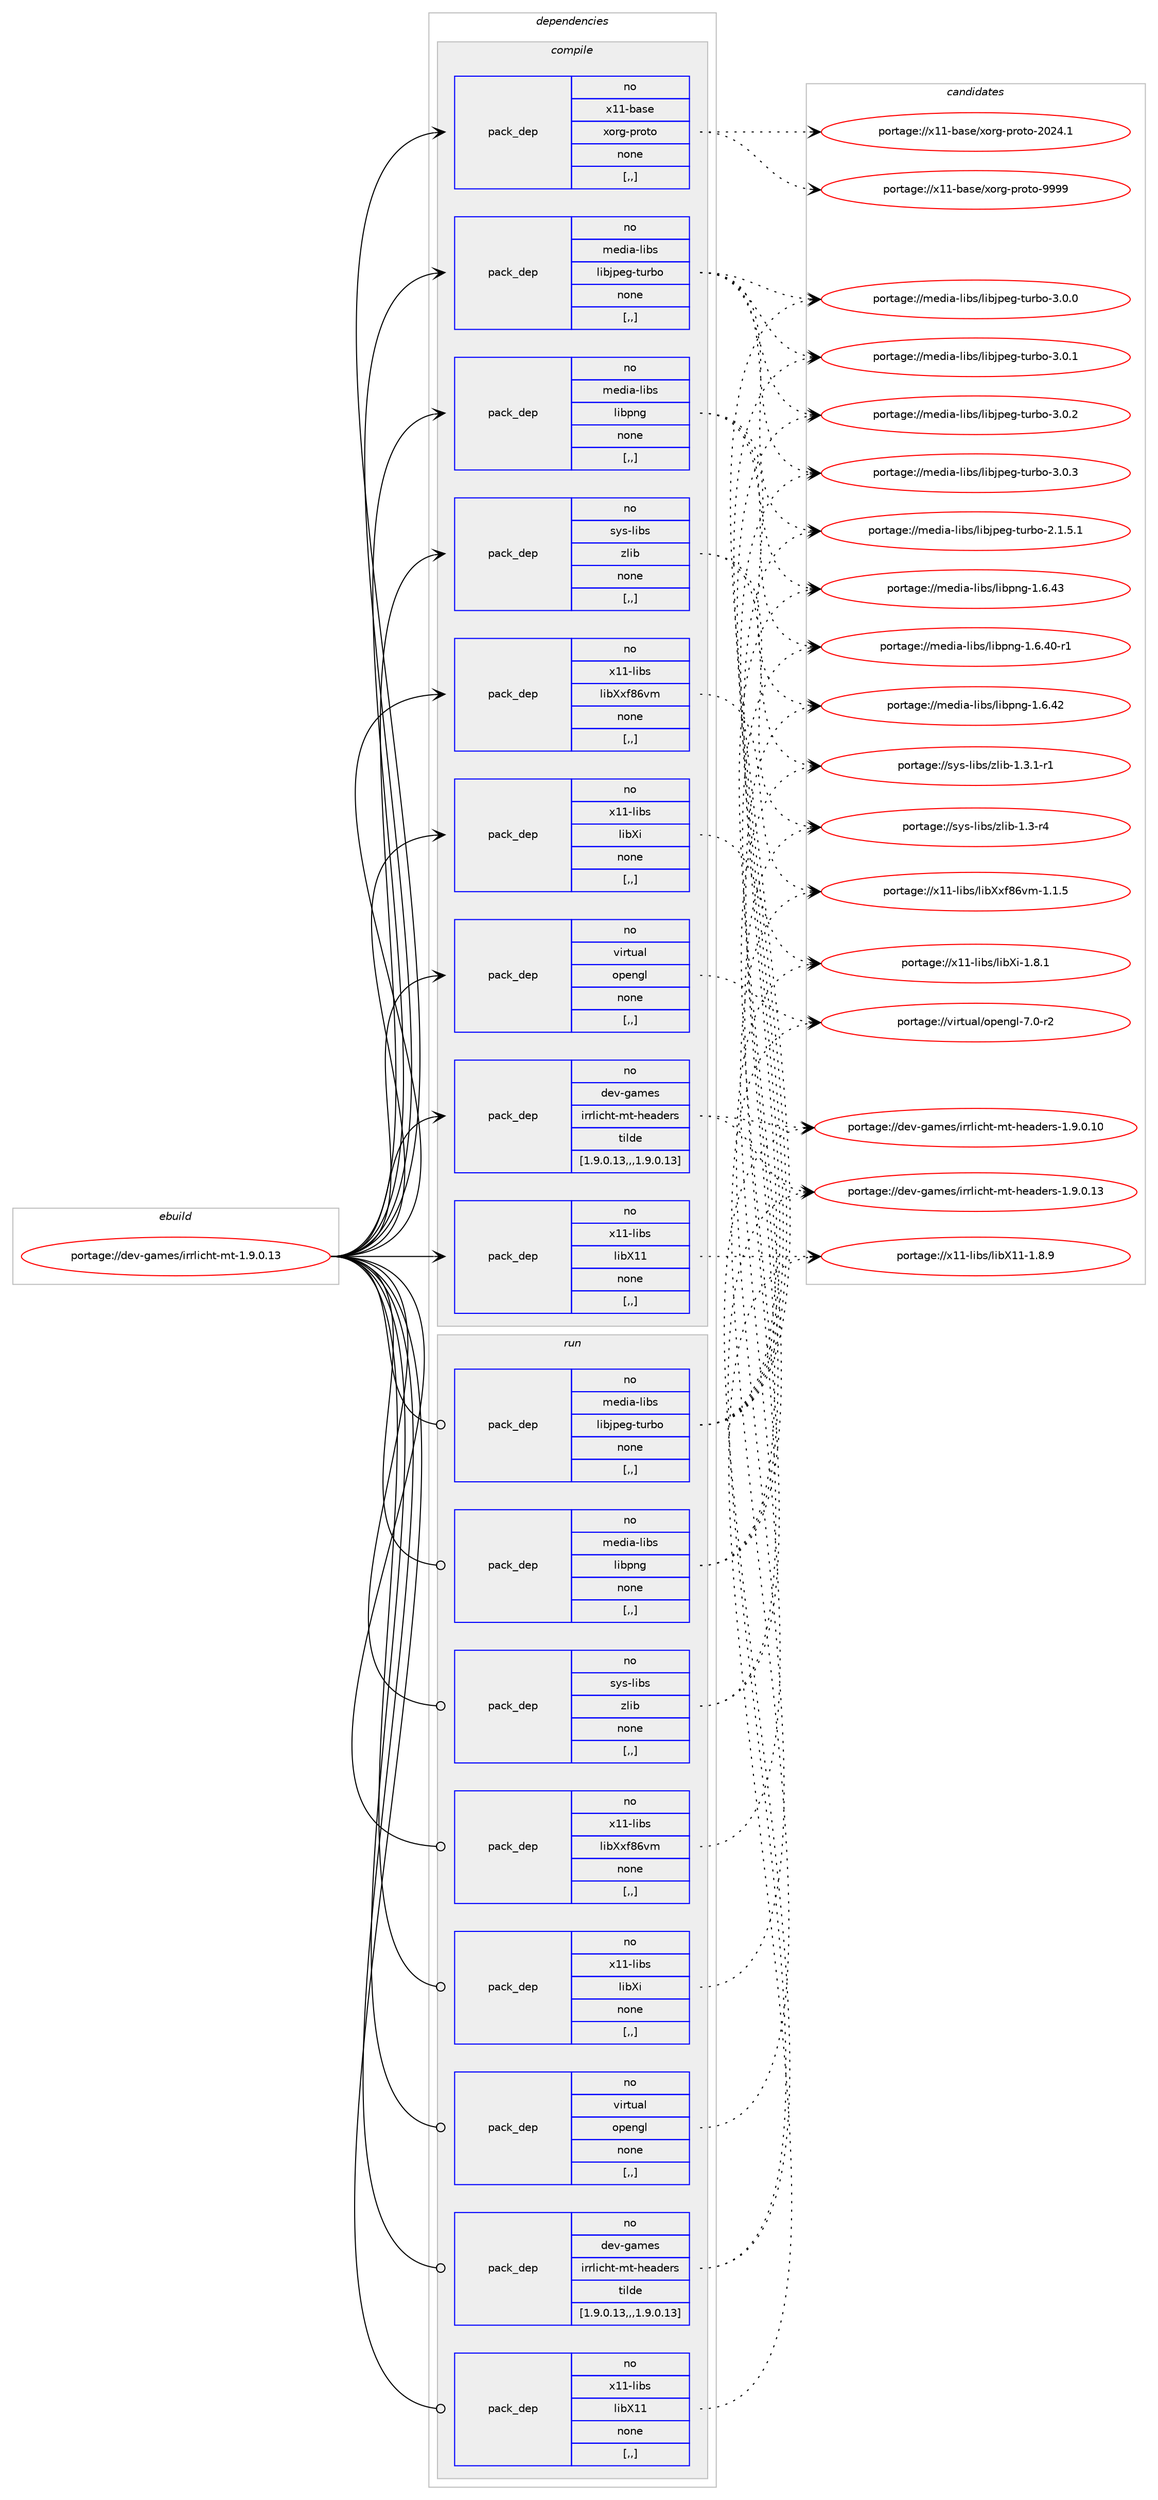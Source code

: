 digraph prolog {

# *************
# Graph options
# *************

newrank=true;
concentrate=true;
compound=true;
graph [rankdir=LR,fontname=Helvetica,fontsize=10,ranksep=1.5];#, ranksep=2.5, nodesep=0.2];
edge  [arrowhead=vee];
node  [fontname=Helvetica,fontsize=10];

# **********
# The ebuild
# **********

subgraph cluster_leftcol {
color=gray;
rank=same;
label=<<i>ebuild</i>>;
id [label="portage://dev-games/irrlicht-mt-1.9.0.13", color=red, width=4, href="../dev-games/irrlicht-mt-1.9.0.13.svg"];
}

# ****************
# The dependencies
# ****************

subgraph cluster_midcol {
color=gray;
label=<<i>dependencies</i>>;
subgraph cluster_compile {
fillcolor="#eeeeee";
style=filled;
label=<<i>compile</i>>;
subgraph pack52616 {
dependency72648 [label=<<TABLE BORDER="0" CELLBORDER="1" CELLSPACING="0" CELLPADDING="4" WIDTH="220"><TR><TD ROWSPAN="6" CELLPADDING="30">pack_dep</TD></TR><TR><TD WIDTH="110">no</TD></TR><TR><TD>dev-games</TD></TR><TR><TD>irrlicht-mt-headers</TD></TR><TR><TD>tilde</TD></TR><TR><TD>[1.9.0.13,,,1.9.0.13]</TD></TR></TABLE>>, shape=none, color=blue];
}
id:e -> dependency72648:w [weight=20,style="solid",arrowhead="vee"];
subgraph pack52617 {
dependency72649 [label=<<TABLE BORDER="0" CELLBORDER="1" CELLSPACING="0" CELLPADDING="4" WIDTH="220"><TR><TD ROWSPAN="6" CELLPADDING="30">pack_dep</TD></TR><TR><TD WIDTH="110">no</TD></TR><TR><TD>media-libs</TD></TR><TR><TD>libjpeg-turbo</TD></TR><TR><TD>none</TD></TR><TR><TD>[,,]</TD></TR></TABLE>>, shape=none, color=blue];
}
id:e -> dependency72649:w [weight=20,style="solid",arrowhead="vee"];
subgraph pack52618 {
dependency72650 [label=<<TABLE BORDER="0" CELLBORDER="1" CELLSPACING="0" CELLPADDING="4" WIDTH="220"><TR><TD ROWSPAN="6" CELLPADDING="30">pack_dep</TD></TR><TR><TD WIDTH="110">no</TD></TR><TR><TD>media-libs</TD></TR><TR><TD>libpng</TD></TR><TR><TD>none</TD></TR><TR><TD>[,,]</TD></TR></TABLE>>, shape=none, color=blue];
}
id:e -> dependency72650:w [weight=20,style="solid",arrowhead="vee"];
subgraph pack52619 {
dependency72651 [label=<<TABLE BORDER="0" CELLBORDER="1" CELLSPACING="0" CELLPADDING="4" WIDTH="220"><TR><TD ROWSPAN="6" CELLPADDING="30">pack_dep</TD></TR><TR><TD WIDTH="110">no</TD></TR><TR><TD>sys-libs</TD></TR><TR><TD>zlib</TD></TR><TR><TD>none</TD></TR><TR><TD>[,,]</TD></TR></TABLE>>, shape=none, color=blue];
}
id:e -> dependency72651:w [weight=20,style="solid",arrowhead="vee"];
subgraph pack52620 {
dependency72652 [label=<<TABLE BORDER="0" CELLBORDER="1" CELLSPACING="0" CELLPADDING="4" WIDTH="220"><TR><TD ROWSPAN="6" CELLPADDING="30">pack_dep</TD></TR><TR><TD WIDTH="110">no</TD></TR><TR><TD>virtual</TD></TR><TR><TD>opengl</TD></TR><TR><TD>none</TD></TR><TR><TD>[,,]</TD></TR></TABLE>>, shape=none, color=blue];
}
id:e -> dependency72652:w [weight=20,style="solid",arrowhead="vee"];
subgraph pack52621 {
dependency72653 [label=<<TABLE BORDER="0" CELLBORDER="1" CELLSPACING="0" CELLPADDING="4" WIDTH="220"><TR><TD ROWSPAN="6" CELLPADDING="30">pack_dep</TD></TR><TR><TD WIDTH="110">no</TD></TR><TR><TD>x11-base</TD></TR><TR><TD>xorg-proto</TD></TR><TR><TD>none</TD></TR><TR><TD>[,,]</TD></TR></TABLE>>, shape=none, color=blue];
}
id:e -> dependency72653:w [weight=20,style="solid",arrowhead="vee"];
subgraph pack52622 {
dependency72654 [label=<<TABLE BORDER="0" CELLBORDER="1" CELLSPACING="0" CELLPADDING="4" WIDTH="220"><TR><TD ROWSPAN="6" CELLPADDING="30">pack_dep</TD></TR><TR><TD WIDTH="110">no</TD></TR><TR><TD>x11-libs</TD></TR><TR><TD>libX11</TD></TR><TR><TD>none</TD></TR><TR><TD>[,,]</TD></TR></TABLE>>, shape=none, color=blue];
}
id:e -> dependency72654:w [weight=20,style="solid",arrowhead="vee"];
subgraph pack52623 {
dependency72655 [label=<<TABLE BORDER="0" CELLBORDER="1" CELLSPACING="0" CELLPADDING="4" WIDTH="220"><TR><TD ROWSPAN="6" CELLPADDING="30">pack_dep</TD></TR><TR><TD WIDTH="110">no</TD></TR><TR><TD>x11-libs</TD></TR><TR><TD>libXi</TD></TR><TR><TD>none</TD></TR><TR><TD>[,,]</TD></TR></TABLE>>, shape=none, color=blue];
}
id:e -> dependency72655:w [weight=20,style="solid",arrowhead="vee"];
subgraph pack52624 {
dependency72656 [label=<<TABLE BORDER="0" CELLBORDER="1" CELLSPACING="0" CELLPADDING="4" WIDTH="220"><TR><TD ROWSPAN="6" CELLPADDING="30">pack_dep</TD></TR><TR><TD WIDTH="110">no</TD></TR><TR><TD>x11-libs</TD></TR><TR><TD>libXxf86vm</TD></TR><TR><TD>none</TD></TR><TR><TD>[,,]</TD></TR></TABLE>>, shape=none, color=blue];
}
id:e -> dependency72656:w [weight=20,style="solid",arrowhead="vee"];
}
subgraph cluster_compileandrun {
fillcolor="#eeeeee";
style=filled;
label=<<i>compile and run</i>>;
}
subgraph cluster_run {
fillcolor="#eeeeee";
style=filled;
label=<<i>run</i>>;
subgraph pack52625 {
dependency72657 [label=<<TABLE BORDER="0" CELLBORDER="1" CELLSPACING="0" CELLPADDING="4" WIDTH="220"><TR><TD ROWSPAN="6" CELLPADDING="30">pack_dep</TD></TR><TR><TD WIDTH="110">no</TD></TR><TR><TD>dev-games</TD></TR><TR><TD>irrlicht-mt-headers</TD></TR><TR><TD>tilde</TD></TR><TR><TD>[1.9.0.13,,,1.9.0.13]</TD></TR></TABLE>>, shape=none, color=blue];
}
id:e -> dependency72657:w [weight=20,style="solid",arrowhead="odot"];
subgraph pack52626 {
dependency72658 [label=<<TABLE BORDER="0" CELLBORDER="1" CELLSPACING="0" CELLPADDING="4" WIDTH="220"><TR><TD ROWSPAN="6" CELLPADDING="30">pack_dep</TD></TR><TR><TD WIDTH="110">no</TD></TR><TR><TD>media-libs</TD></TR><TR><TD>libjpeg-turbo</TD></TR><TR><TD>none</TD></TR><TR><TD>[,,]</TD></TR></TABLE>>, shape=none, color=blue];
}
id:e -> dependency72658:w [weight=20,style="solid",arrowhead="odot"];
subgraph pack52627 {
dependency72659 [label=<<TABLE BORDER="0" CELLBORDER="1" CELLSPACING="0" CELLPADDING="4" WIDTH="220"><TR><TD ROWSPAN="6" CELLPADDING="30">pack_dep</TD></TR><TR><TD WIDTH="110">no</TD></TR><TR><TD>media-libs</TD></TR><TR><TD>libpng</TD></TR><TR><TD>none</TD></TR><TR><TD>[,,]</TD></TR></TABLE>>, shape=none, color=blue];
}
id:e -> dependency72659:w [weight=20,style="solid",arrowhead="odot"];
subgraph pack52628 {
dependency72660 [label=<<TABLE BORDER="0" CELLBORDER="1" CELLSPACING="0" CELLPADDING="4" WIDTH="220"><TR><TD ROWSPAN="6" CELLPADDING="30">pack_dep</TD></TR><TR><TD WIDTH="110">no</TD></TR><TR><TD>sys-libs</TD></TR><TR><TD>zlib</TD></TR><TR><TD>none</TD></TR><TR><TD>[,,]</TD></TR></TABLE>>, shape=none, color=blue];
}
id:e -> dependency72660:w [weight=20,style="solid",arrowhead="odot"];
subgraph pack52629 {
dependency72661 [label=<<TABLE BORDER="0" CELLBORDER="1" CELLSPACING="0" CELLPADDING="4" WIDTH="220"><TR><TD ROWSPAN="6" CELLPADDING="30">pack_dep</TD></TR><TR><TD WIDTH="110">no</TD></TR><TR><TD>virtual</TD></TR><TR><TD>opengl</TD></TR><TR><TD>none</TD></TR><TR><TD>[,,]</TD></TR></TABLE>>, shape=none, color=blue];
}
id:e -> dependency72661:w [weight=20,style="solid",arrowhead="odot"];
subgraph pack52630 {
dependency72662 [label=<<TABLE BORDER="0" CELLBORDER="1" CELLSPACING="0" CELLPADDING="4" WIDTH="220"><TR><TD ROWSPAN="6" CELLPADDING="30">pack_dep</TD></TR><TR><TD WIDTH="110">no</TD></TR><TR><TD>x11-libs</TD></TR><TR><TD>libX11</TD></TR><TR><TD>none</TD></TR><TR><TD>[,,]</TD></TR></TABLE>>, shape=none, color=blue];
}
id:e -> dependency72662:w [weight=20,style="solid",arrowhead="odot"];
subgraph pack52631 {
dependency72663 [label=<<TABLE BORDER="0" CELLBORDER="1" CELLSPACING="0" CELLPADDING="4" WIDTH="220"><TR><TD ROWSPAN="6" CELLPADDING="30">pack_dep</TD></TR><TR><TD WIDTH="110">no</TD></TR><TR><TD>x11-libs</TD></TR><TR><TD>libXi</TD></TR><TR><TD>none</TD></TR><TR><TD>[,,]</TD></TR></TABLE>>, shape=none, color=blue];
}
id:e -> dependency72663:w [weight=20,style="solid",arrowhead="odot"];
subgraph pack52632 {
dependency72664 [label=<<TABLE BORDER="0" CELLBORDER="1" CELLSPACING="0" CELLPADDING="4" WIDTH="220"><TR><TD ROWSPAN="6" CELLPADDING="30">pack_dep</TD></TR><TR><TD WIDTH="110">no</TD></TR><TR><TD>x11-libs</TD></TR><TR><TD>libXxf86vm</TD></TR><TR><TD>none</TD></TR><TR><TD>[,,]</TD></TR></TABLE>>, shape=none, color=blue];
}
id:e -> dependency72664:w [weight=20,style="solid",arrowhead="odot"];
}
}

# **************
# The candidates
# **************

subgraph cluster_choices {
rank=same;
color=gray;
label=<<i>candidates</i>>;

subgraph choice52616 {
color=black;
nodesep=1;
choice10010111845103971091011154710511411410810599104116451091164510410197100101114115454946574648464948 [label="portage://dev-games/irrlicht-mt-headers-1.9.0.10", color=red, width=4,href="../dev-games/irrlicht-mt-headers-1.9.0.10.svg"];
choice10010111845103971091011154710511411410810599104116451091164510410197100101114115454946574648464951 [label="portage://dev-games/irrlicht-mt-headers-1.9.0.13", color=red, width=4,href="../dev-games/irrlicht-mt-headers-1.9.0.13.svg"];
dependency72648:e -> choice10010111845103971091011154710511411410810599104116451091164510410197100101114115454946574648464948:w [style=dotted,weight="100"];
dependency72648:e -> choice10010111845103971091011154710511411410810599104116451091164510410197100101114115454946574648464951:w [style=dotted,weight="100"];
}
subgraph choice52617 {
color=black;
nodesep=1;
choice109101100105974510810598115471081059810611210110345116117114981114550464946534649 [label="portage://media-libs/libjpeg-turbo-2.1.5.1", color=red, width=4,href="../media-libs/libjpeg-turbo-2.1.5.1.svg"];
choice10910110010597451081059811547108105981061121011034511611711498111455146484648 [label="portage://media-libs/libjpeg-turbo-3.0.0", color=red, width=4,href="../media-libs/libjpeg-turbo-3.0.0.svg"];
choice10910110010597451081059811547108105981061121011034511611711498111455146484649 [label="portage://media-libs/libjpeg-turbo-3.0.1", color=red, width=4,href="../media-libs/libjpeg-turbo-3.0.1.svg"];
choice10910110010597451081059811547108105981061121011034511611711498111455146484650 [label="portage://media-libs/libjpeg-turbo-3.0.2", color=red, width=4,href="../media-libs/libjpeg-turbo-3.0.2.svg"];
choice10910110010597451081059811547108105981061121011034511611711498111455146484651 [label="portage://media-libs/libjpeg-turbo-3.0.3", color=red, width=4,href="../media-libs/libjpeg-turbo-3.0.3.svg"];
dependency72649:e -> choice109101100105974510810598115471081059810611210110345116117114981114550464946534649:w [style=dotted,weight="100"];
dependency72649:e -> choice10910110010597451081059811547108105981061121011034511611711498111455146484648:w [style=dotted,weight="100"];
dependency72649:e -> choice10910110010597451081059811547108105981061121011034511611711498111455146484649:w [style=dotted,weight="100"];
dependency72649:e -> choice10910110010597451081059811547108105981061121011034511611711498111455146484650:w [style=dotted,weight="100"];
dependency72649:e -> choice10910110010597451081059811547108105981061121011034511611711498111455146484651:w [style=dotted,weight="100"];
}
subgraph choice52618 {
color=black;
nodesep=1;
choice1091011001059745108105981154710810598112110103454946544652484511449 [label="portage://media-libs/libpng-1.6.40-r1", color=red, width=4,href="../media-libs/libpng-1.6.40-r1.svg"];
choice109101100105974510810598115471081059811211010345494654465250 [label="portage://media-libs/libpng-1.6.42", color=red, width=4,href="../media-libs/libpng-1.6.42.svg"];
choice109101100105974510810598115471081059811211010345494654465251 [label="portage://media-libs/libpng-1.6.43", color=red, width=4,href="../media-libs/libpng-1.6.43.svg"];
dependency72650:e -> choice1091011001059745108105981154710810598112110103454946544652484511449:w [style=dotted,weight="100"];
dependency72650:e -> choice109101100105974510810598115471081059811211010345494654465250:w [style=dotted,weight="100"];
dependency72650:e -> choice109101100105974510810598115471081059811211010345494654465251:w [style=dotted,weight="100"];
}
subgraph choice52619 {
color=black;
nodesep=1;
choice11512111545108105981154712210810598454946514511452 [label="portage://sys-libs/zlib-1.3-r4", color=red, width=4,href="../sys-libs/zlib-1.3-r4.svg"];
choice115121115451081059811547122108105984549465146494511449 [label="portage://sys-libs/zlib-1.3.1-r1", color=red, width=4,href="../sys-libs/zlib-1.3.1-r1.svg"];
dependency72651:e -> choice11512111545108105981154712210810598454946514511452:w [style=dotted,weight="100"];
dependency72651:e -> choice115121115451081059811547122108105984549465146494511449:w [style=dotted,weight="100"];
}
subgraph choice52620 {
color=black;
nodesep=1;
choice1181051141161179710847111112101110103108455546484511450 [label="portage://virtual/opengl-7.0-r2", color=red, width=4,href="../virtual/opengl-7.0-r2.svg"];
dependency72652:e -> choice1181051141161179710847111112101110103108455546484511450:w [style=dotted,weight="100"];
}
subgraph choice52621 {
color=black;
nodesep=1;
choice1204949459897115101471201111141034511211411111611145504850524649 [label="portage://x11-base/xorg-proto-2024.1", color=red, width=4,href="../x11-base/xorg-proto-2024.1.svg"];
choice120494945989711510147120111114103451121141111161114557575757 [label="portage://x11-base/xorg-proto-9999", color=red, width=4,href="../x11-base/xorg-proto-9999.svg"];
dependency72653:e -> choice1204949459897115101471201111141034511211411111611145504850524649:w [style=dotted,weight="100"];
dependency72653:e -> choice120494945989711510147120111114103451121141111161114557575757:w [style=dotted,weight="100"];
}
subgraph choice52622 {
color=black;
nodesep=1;
choice120494945108105981154710810598884949454946564657 [label="portage://x11-libs/libX11-1.8.9", color=red, width=4,href="../x11-libs/libX11-1.8.9.svg"];
dependency72654:e -> choice120494945108105981154710810598884949454946564657:w [style=dotted,weight="100"];
}
subgraph choice52623 {
color=black;
nodesep=1;
choice12049494510810598115471081059888105454946564649 [label="portage://x11-libs/libXi-1.8.1", color=red, width=4,href="../x11-libs/libXi-1.8.1.svg"];
dependency72655:e -> choice12049494510810598115471081059888105454946564649:w [style=dotted,weight="100"];
}
subgraph choice52624 {
color=black;
nodesep=1;
choice120494945108105981154710810598881201025654118109454946494653 [label="portage://x11-libs/libXxf86vm-1.1.5", color=red, width=4,href="../x11-libs/libXxf86vm-1.1.5.svg"];
dependency72656:e -> choice120494945108105981154710810598881201025654118109454946494653:w [style=dotted,weight="100"];
}
subgraph choice52625 {
color=black;
nodesep=1;
choice10010111845103971091011154710511411410810599104116451091164510410197100101114115454946574648464948 [label="portage://dev-games/irrlicht-mt-headers-1.9.0.10", color=red, width=4,href="../dev-games/irrlicht-mt-headers-1.9.0.10.svg"];
choice10010111845103971091011154710511411410810599104116451091164510410197100101114115454946574648464951 [label="portage://dev-games/irrlicht-mt-headers-1.9.0.13", color=red, width=4,href="../dev-games/irrlicht-mt-headers-1.9.0.13.svg"];
dependency72657:e -> choice10010111845103971091011154710511411410810599104116451091164510410197100101114115454946574648464948:w [style=dotted,weight="100"];
dependency72657:e -> choice10010111845103971091011154710511411410810599104116451091164510410197100101114115454946574648464951:w [style=dotted,weight="100"];
}
subgraph choice52626 {
color=black;
nodesep=1;
choice109101100105974510810598115471081059810611210110345116117114981114550464946534649 [label="portage://media-libs/libjpeg-turbo-2.1.5.1", color=red, width=4,href="../media-libs/libjpeg-turbo-2.1.5.1.svg"];
choice10910110010597451081059811547108105981061121011034511611711498111455146484648 [label="portage://media-libs/libjpeg-turbo-3.0.0", color=red, width=4,href="../media-libs/libjpeg-turbo-3.0.0.svg"];
choice10910110010597451081059811547108105981061121011034511611711498111455146484649 [label="portage://media-libs/libjpeg-turbo-3.0.1", color=red, width=4,href="../media-libs/libjpeg-turbo-3.0.1.svg"];
choice10910110010597451081059811547108105981061121011034511611711498111455146484650 [label="portage://media-libs/libjpeg-turbo-3.0.2", color=red, width=4,href="../media-libs/libjpeg-turbo-3.0.2.svg"];
choice10910110010597451081059811547108105981061121011034511611711498111455146484651 [label="portage://media-libs/libjpeg-turbo-3.0.3", color=red, width=4,href="../media-libs/libjpeg-turbo-3.0.3.svg"];
dependency72658:e -> choice109101100105974510810598115471081059810611210110345116117114981114550464946534649:w [style=dotted,weight="100"];
dependency72658:e -> choice10910110010597451081059811547108105981061121011034511611711498111455146484648:w [style=dotted,weight="100"];
dependency72658:e -> choice10910110010597451081059811547108105981061121011034511611711498111455146484649:w [style=dotted,weight="100"];
dependency72658:e -> choice10910110010597451081059811547108105981061121011034511611711498111455146484650:w [style=dotted,weight="100"];
dependency72658:e -> choice10910110010597451081059811547108105981061121011034511611711498111455146484651:w [style=dotted,weight="100"];
}
subgraph choice52627 {
color=black;
nodesep=1;
choice1091011001059745108105981154710810598112110103454946544652484511449 [label="portage://media-libs/libpng-1.6.40-r1", color=red, width=4,href="../media-libs/libpng-1.6.40-r1.svg"];
choice109101100105974510810598115471081059811211010345494654465250 [label="portage://media-libs/libpng-1.6.42", color=red, width=4,href="../media-libs/libpng-1.6.42.svg"];
choice109101100105974510810598115471081059811211010345494654465251 [label="portage://media-libs/libpng-1.6.43", color=red, width=4,href="../media-libs/libpng-1.6.43.svg"];
dependency72659:e -> choice1091011001059745108105981154710810598112110103454946544652484511449:w [style=dotted,weight="100"];
dependency72659:e -> choice109101100105974510810598115471081059811211010345494654465250:w [style=dotted,weight="100"];
dependency72659:e -> choice109101100105974510810598115471081059811211010345494654465251:w [style=dotted,weight="100"];
}
subgraph choice52628 {
color=black;
nodesep=1;
choice11512111545108105981154712210810598454946514511452 [label="portage://sys-libs/zlib-1.3-r4", color=red, width=4,href="../sys-libs/zlib-1.3-r4.svg"];
choice115121115451081059811547122108105984549465146494511449 [label="portage://sys-libs/zlib-1.3.1-r1", color=red, width=4,href="../sys-libs/zlib-1.3.1-r1.svg"];
dependency72660:e -> choice11512111545108105981154712210810598454946514511452:w [style=dotted,weight="100"];
dependency72660:e -> choice115121115451081059811547122108105984549465146494511449:w [style=dotted,weight="100"];
}
subgraph choice52629 {
color=black;
nodesep=1;
choice1181051141161179710847111112101110103108455546484511450 [label="portage://virtual/opengl-7.0-r2", color=red, width=4,href="../virtual/opengl-7.0-r2.svg"];
dependency72661:e -> choice1181051141161179710847111112101110103108455546484511450:w [style=dotted,weight="100"];
}
subgraph choice52630 {
color=black;
nodesep=1;
choice120494945108105981154710810598884949454946564657 [label="portage://x11-libs/libX11-1.8.9", color=red, width=4,href="../x11-libs/libX11-1.8.9.svg"];
dependency72662:e -> choice120494945108105981154710810598884949454946564657:w [style=dotted,weight="100"];
}
subgraph choice52631 {
color=black;
nodesep=1;
choice12049494510810598115471081059888105454946564649 [label="portage://x11-libs/libXi-1.8.1", color=red, width=4,href="../x11-libs/libXi-1.8.1.svg"];
dependency72663:e -> choice12049494510810598115471081059888105454946564649:w [style=dotted,weight="100"];
}
subgraph choice52632 {
color=black;
nodesep=1;
choice120494945108105981154710810598881201025654118109454946494653 [label="portage://x11-libs/libXxf86vm-1.1.5", color=red, width=4,href="../x11-libs/libXxf86vm-1.1.5.svg"];
dependency72664:e -> choice120494945108105981154710810598881201025654118109454946494653:w [style=dotted,weight="100"];
}
}

}
